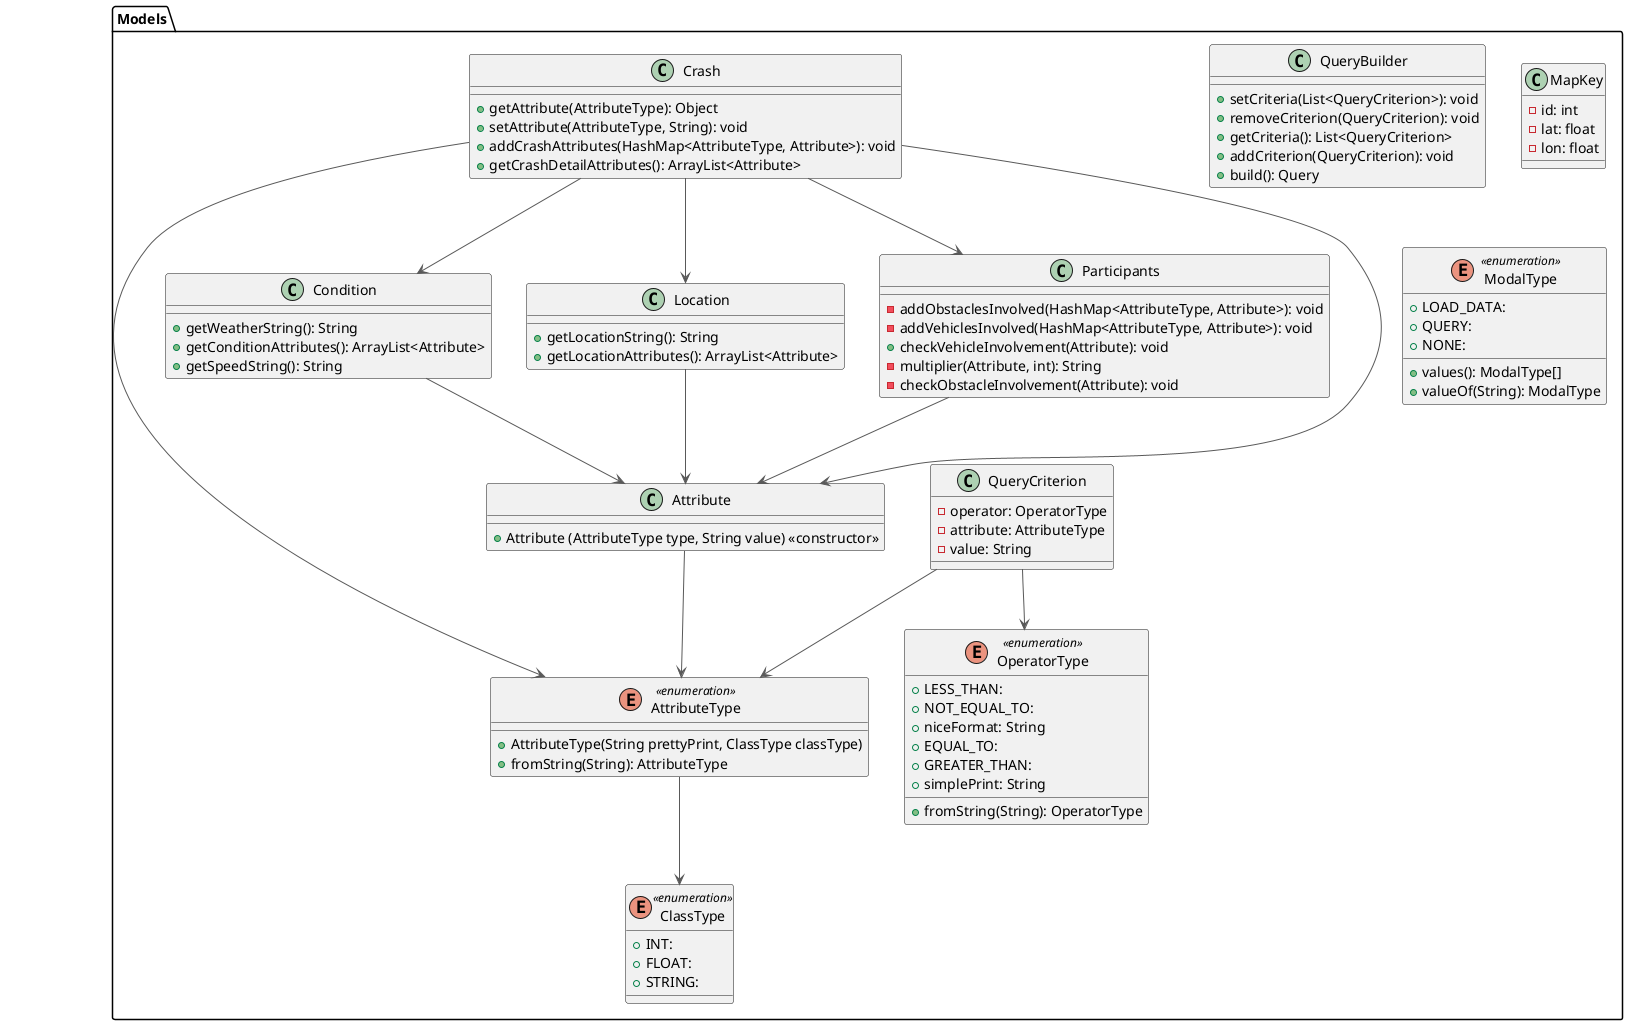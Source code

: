 @startuml(id=models)

top to bottom direction

package Models {
    class Attribute {
      + Attribute (AttributeType type, String value) <<constructor>>
    }

    enum AttributeType << enumeration >> {
      + AttributeType(String prettyPrint, ClassType classType)
      + fromString(String): AttributeType
    }

    class QueryBuilder {
      + setCriteria(List<QueryCriterion>): void
      + removeCriterion(QueryCriterion): void
      + getCriteria(): List<QueryCriterion>
      + addCriterion(QueryCriterion): void
      + build(): Query
    }

    class QueryCriterion {
      - operator: OperatorType
      - attribute: AttributeType
      - value: String
    }

    enum ClassType << enumeration >> {
      + INT:
      + FLOAT:
      + STRING:
    }

    class Condition {
      + getWeatherString(): String
      + getConditionAttributes(): ArrayList<Attribute>
      + getSpeedString(): String
    }
    class Crash {
      + getAttribute(AttributeType): Object
      + setAttribute(AttributeType, String): void
      + addCrashAttributes(HashMap<AttributeType, Attribute>): void
      + getCrashDetailAttributes(): ArrayList<Attribute>
    }
    class Location {
      + getLocationString(): String
      + getLocationAttributes(): ArrayList<Attribute>
    }

    class MapKey {
      - id: int
      - lat: float
      - lon: float
    }

    enum ModalType << enumeration >> {
      + LOAD_DATA:
      + QUERY:
      + NONE:
      + values(): ModalType[]
      + valueOf(String): ModalType
    }

    enum OperatorType << enumeration >> {
      + LESS_THAN:
      + NOT_EQUAL_TO:
      + niceFormat: String
      + EQUAL_TO:
      + GREATER_THAN:
      + simplePrint: String
      + fromString(String): OperatorType
    }

    class Participants {
      - addObstaclesInvolved(HashMap<AttributeType, Attribute>): void
      - addVehiclesInvolved(HashMap<AttributeType, Attribute>): void
      + checkVehicleInvolvement(Attribute): void
      - multiplier(Attribute, int): String
      - checkObstacleInvolvement(Attribute): void
    }
}


Attribute                      -[#595959,plain]->  AttributeType
AttributeType                  -[#595959,plain]->  ClassType
Condition                      -[#595959,plain]->  Attribute
Crash                          -[#595959,plain]->  Attribute
Crash                          -[#595959,plain]->  AttributeType
Crash                          -[#595959,plain]->  Condition
Crash                          -[#595959,plain]->  Location
Crash                          -[#595959,plain]->  Participants
Location                       -[#595959,plain]->  Attribute
Participants                   -[#595959,plain]->  Attribute
QueryCriterion                 -[#595959,plain]->  AttributeType
QueryCriterion                 -[#595959,plain]->  OperatorType

@enduml